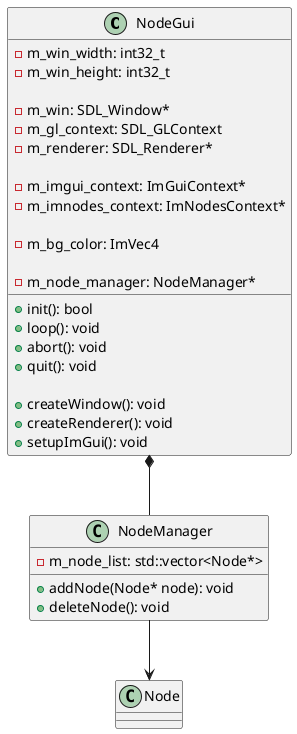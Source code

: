 @startuml NodeProcessing_Impl

class NodeGui {
    +init(): bool
    +loop(): void
    +abort(): void
    +quit(): void

    +createWindow(): void
    +createRenderer(): void
    +setupImGui(): void

    -m_win_width: int32_t
    -m_win_height: int32_t

    -m_win: SDL_Window*
    -m_gl_context: SDL_GLContext
    -m_renderer: SDL_Renderer*

    -m_imgui_context: ImGuiContext*
    -m_imnodes_context: ImNodesContext*

    -m_bg_color: ImVec4

    -m_node_manager: NodeManager*
}

class NodeManager {
    +addNode(Node* node): void
    +deleteNode(): void

    -m_node_list: std::vector<Node*>
}

class Node {

}

NodeGui *-- NodeManager
NodeManager --> Node

@enduml
